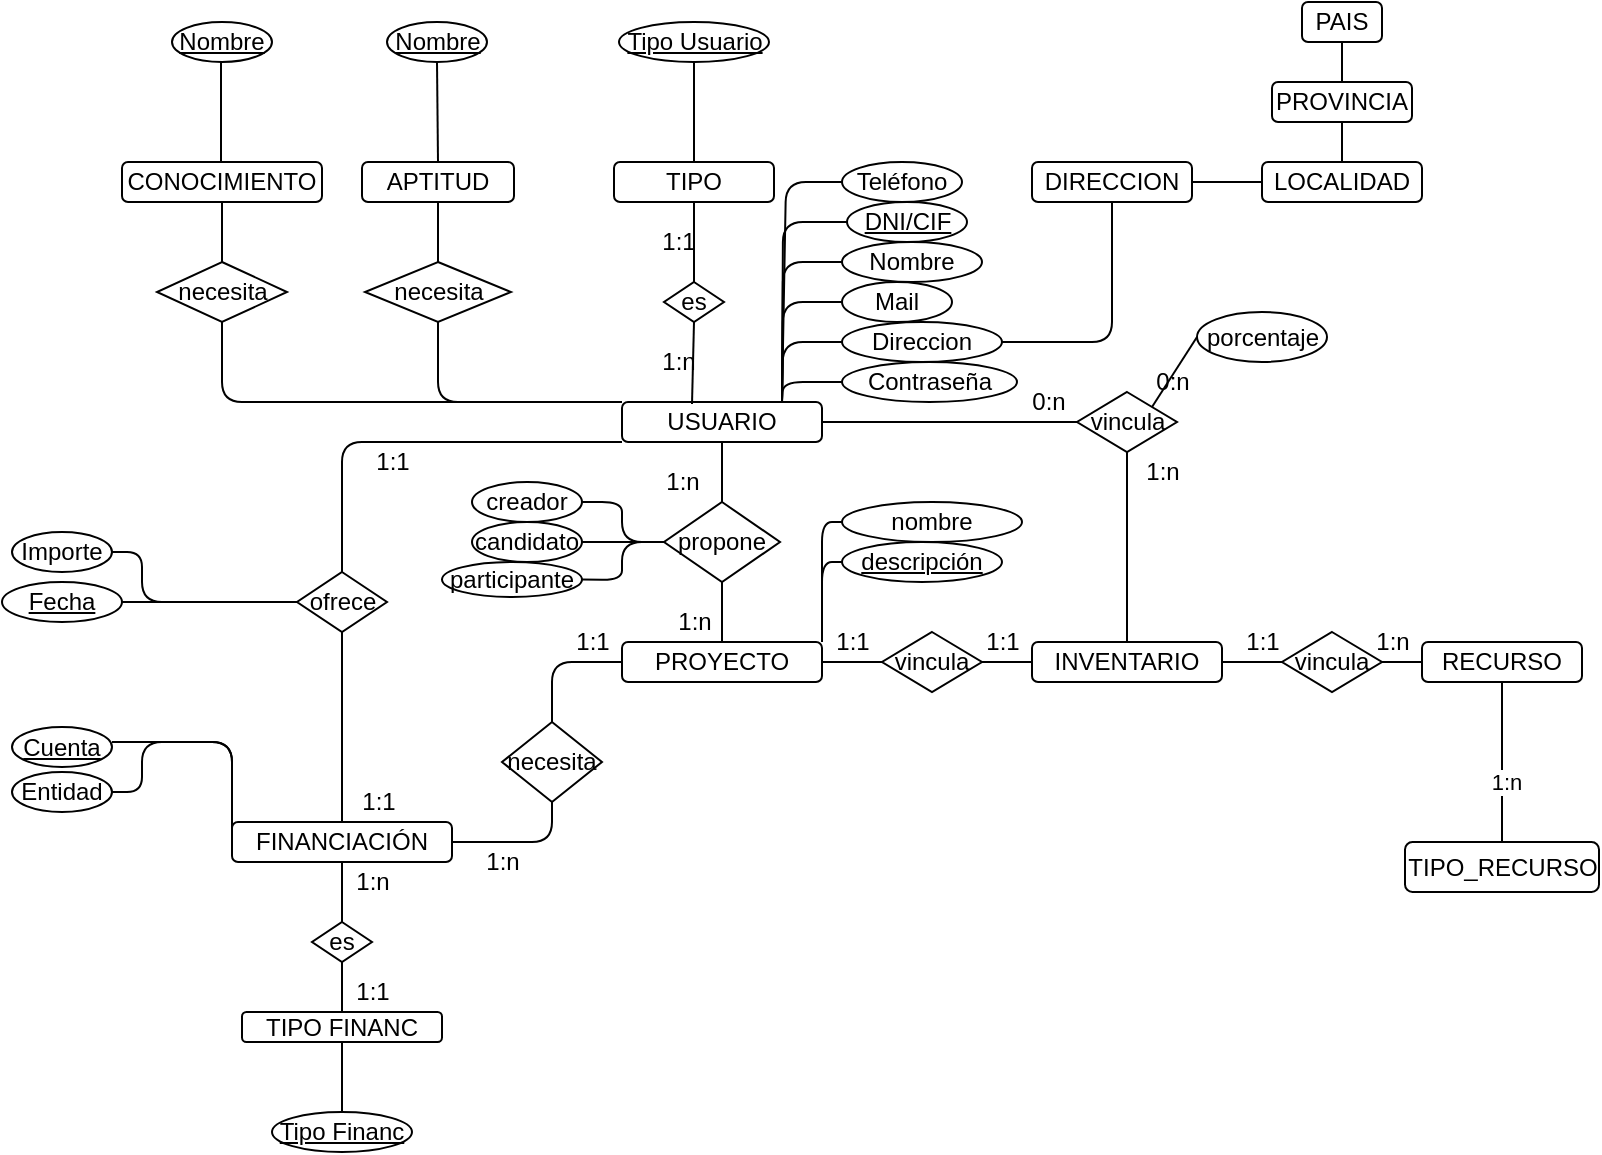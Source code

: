 <mxfile version="12.9.14" type="device"><diagram id="C5RBs43oDa-KdzZeNtuy" name="Page-1"><mxGraphModel dx="1408" dy="737" grid="1" gridSize="10" guides="1" tooltips="1" connect="1" arrows="1" fold="1" page="1" pageScale="1" pageWidth="827" pageHeight="1169" math="0" shadow="0"><root><mxCell id="WIyWlLk6GJQsqaUBKTNV-0"/><mxCell id="WIyWlLk6GJQsqaUBKTNV-1" parent="WIyWlLk6GJQsqaUBKTNV-0"/><mxCell id="WIyWlLk6GJQsqaUBKTNV-7" value="TIPO" style="rounded=1;whiteSpace=wrap;html=1;fontSize=12;glass=0;strokeWidth=1;shadow=0;" parent="WIyWlLk6GJQsqaUBKTNV-1" vertex="1"><mxGeometry x="316" y="130" width="80" height="20" as="geometry"/></mxCell><mxCell id="WIyWlLk6GJQsqaUBKTNV-11" value="PROYECTO" style="rounded=1;whiteSpace=wrap;html=1;fontSize=12;glass=0;strokeWidth=1;shadow=0;" parent="WIyWlLk6GJQsqaUBKTNV-1" vertex="1"><mxGeometry x="320" y="370" width="100" height="20" as="geometry"/></mxCell><mxCell id="WIyWlLk6GJQsqaUBKTNV-12" value="USUARIO" style="rounded=1;whiteSpace=wrap;html=1;fontSize=12;glass=0;strokeWidth=1;shadow=0;" parent="WIyWlLk6GJQsqaUBKTNV-1" vertex="1"><mxGeometry x="320" y="250" width="100" height="20" as="geometry"/></mxCell><mxCell id="FuMcdPX2V8KWVlKc8WxX-1" style="edgeStyle=orthogonalEdgeStyle;rounded=0;orthogonalLoop=1;jettySize=auto;html=1;exitX=0.5;exitY=1;exitDx=0;exitDy=0;" parent="WIyWlLk6GJQsqaUBKTNV-1" source="WIyWlLk6GJQsqaUBKTNV-11" target="WIyWlLk6GJQsqaUBKTNV-11" edge="1"><mxGeometry relative="1" as="geometry"/></mxCell><mxCell id="FuMcdPX2V8KWVlKc8WxX-4" value="FINANCIACIÓN" style="rounded=1;whiteSpace=wrap;html=1;" parent="WIyWlLk6GJQsqaUBKTNV-1" vertex="1"><mxGeometry x="125" y="460" width="110" height="20" as="geometry"/></mxCell><mxCell id="FuMcdPX2V8KWVlKc8WxX-6" value="APTITUD" style="rounded=1;whiteSpace=wrap;html=1;" parent="WIyWlLk6GJQsqaUBKTNV-1" vertex="1"><mxGeometry x="190" y="130" width="76" height="20" as="geometry"/></mxCell><mxCell id="FuMcdPX2V8KWVlKc8WxX-7" value="CONOCIMIENTO" style="rounded=1;whiteSpace=wrap;html=1;" parent="WIyWlLk6GJQsqaUBKTNV-1" vertex="1"><mxGeometry x="70" y="130" width="100" height="20" as="geometry"/></mxCell><mxCell id="FuMcdPX2V8KWVlKc8WxX-9" value="RECURSO" style="rounded=1;whiteSpace=wrap;html=1;" parent="WIyWlLk6GJQsqaUBKTNV-1" vertex="1"><mxGeometry x="720" y="370" width="80" height="20" as="geometry"/></mxCell><mxCell id="FuMcdPX2V8KWVlKc8WxX-10" value="INVENTARIO" style="rounded=1;whiteSpace=wrap;html=1;" parent="WIyWlLk6GJQsqaUBKTNV-1" vertex="1"><mxGeometry x="525" y="370" width="95" height="20" as="geometry"/></mxCell><mxCell id="FuMcdPX2V8KWVlKc8WxX-13" value="es" style="rhombus;whiteSpace=wrap;html=1;" parent="WIyWlLk6GJQsqaUBKTNV-1" vertex="1"><mxGeometry x="341" y="190" width="30" height="20" as="geometry"/></mxCell><mxCell id="FuMcdPX2V8KWVlKc8WxX-17" value="TIPO FINANC" style="rounded=1;whiteSpace=wrap;html=1;" parent="WIyWlLk6GJQsqaUBKTNV-1" vertex="1"><mxGeometry x="130" y="555" width="100" height="15" as="geometry"/></mxCell><mxCell id="FuMcdPX2V8KWVlKc8WxX-18" value="es" style="rhombus;whiteSpace=wrap;html=1;" parent="WIyWlLk6GJQsqaUBKTNV-1" vertex="1"><mxGeometry x="165" y="510" width="30" height="20" as="geometry"/></mxCell><mxCell id="FuMcdPX2V8KWVlKc8WxX-19" value="ofrece" style="rhombus;whiteSpace=wrap;html=1;" parent="WIyWlLk6GJQsqaUBKTNV-1" vertex="1"><mxGeometry x="157.5" y="335" width="45" height="30" as="geometry"/></mxCell><mxCell id="FuMcdPX2V8KWVlKc8WxX-20" value="necesita" style="rhombus;whiteSpace=wrap;html=1;" parent="WIyWlLk6GJQsqaUBKTNV-1" vertex="1"><mxGeometry x="260" y="410" width="50" height="40" as="geometry"/></mxCell><mxCell id="FuMcdPX2V8KWVlKc8WxX-22" value="propone" style="rhombus;whiteSpace=wrap;html=1;" parent="WIyWlLk6GJQsqaUBKTNV-1" vertex="1"><mxGeometry x="341" y="300" width="58" height="40" as="geometry"/></mxCell><mxCell id="FuMcdPX2V8KWVlKc8WxX-24" value="vincula" style="rhombus;whiteSpace=wrap;html=1;" parent="WIyWlLk6GJQsqaUBKTNV-1" vertex="1"><mxGeometry x="450" y="365" width="50" height="30" as="geometry"/></mxCell><mxCell id="FuMcdPX2V8KWVlKc8WxX-26" value="vincula" style="rhombus;whiteSpace=wrap;html=1;" parent="WIyWlLk6GJQsqaUBKTNV-1" vertex="1"><mxGeometry x="650" y="365" width="50" height="30" as="geometry"/></mxCell><mxCell id="FuMcdPX2V8KWVlKc8WxX-33" value="" style="endArrow=none;html=1;entryX=0.5;entryY=1;entryDx=0;entryDy=0;exitX=0.5;exitY=0;exitDx=0;exitDy=0;" parent="WIyWlLk6GJQsqaUBKTNV-1" target="WIyWlLk6GJQsqaUBKTNV-7" edge="1" source="FuMcdPX2V8KWVlKc8WxX-13"><mxGeometry width="50" height="50" relative="1" as="geometry"><mxPoint x="370" y="200" as="sourcePoint"/><mxPoint x="440" y="360" as="targetPoint"/><Array as="points"/></mxGeometry></mxCell><mxCell id="FuMcdPX2V8KWVlKc8WxX-34" value="" style="endArrow=none;html=1;exitX=0.35;exitY=0.05;exitDx=0;exitDy=0;exitPerimeter=0;entryX=0.5;entryY=1;entryDx=0;entryDy=0;" parent="WIyWlLk6GJQsqaUBKTNV-1" source="WIyWlLk6GJQsqaUBKTNV-12" target="FuMcdPX2V8KWVlKc8WxX-13" edge="1"><mxGeometry width="50" height="50" relative="1" as="geometry"><mxPoint x="390" y="410" as="sourcePoint"/><mxPoint x="356" y="220" as="targetPoint"/></mxGeometry></mxCell><mxCell id="FuMcdPX2V8KWVlKc8WxX-35" value="" style="endArrow=none;html=1;entryX=0.5;entryY=1;entryDx=0;entryDy=0;exitX=0.5;exitY=0;exitDx=0;exitDy=0;" parent="WIyWlLk6GJQsqaUBKTNV-1" source="FuMcdPX2V8KWVlKc8WxX-22" target="WIyWlLk6GJQsqaUBKTNV-12" edge="1"><mxGeometry width="50" height="50" relative="1" as="geometry"><mxPoint x="390" y="410" as="sourcePoint"/><mxPoint x="440" y="360" as="targetPoint"/></mxGeometry></mxCell><mxCell id="FuMcdPX2V8KWVlKc8WxX-36" value="" style="endArrow=none;html=1;entryX=0.5;entryY=1;entryDx=0;entryDy=0;exitX=0.5;exitY=0;exitDx=0;exitDy=0;" parent="WIyWlLk6GJQsqaUBKTNV-1" source="WIyWlLk6GJQsqaUBKTNV-11" target="FuMcdPX2V8KWVlKc8WxX-22" edge="1"><mxGeometry width="50" height="50" relative="1" as="geometry"><mxPoint x="390" y="410" as="sourcePoint"/><mxPoint x="440" y="360" as="targetPoint"/></mxGeometry></mxCell><mxCell id="FuMcdPX2V8KWVlKc8WxX-37" value="" style="endArrow=none;html=1;exitX=0;exitY=0.5;exitDx=0;exitDy=0;entryX=0.5;entryY=0;entryDx=0;entryDy=0;" parent="WIyWlLk6GJQsqaUBKTNV-1" source="WIyWlLk6GJQsqaUBKTNV-11" target="FuMcdPX2V8KWVlKc8WxX-20" edge="1"><mxGeometry width="50" height="50" relative="1" as="geometry"><mxPoint x="390" y="410" as="sourcePoint"/><mxPoint x="440" y="360" as="targetPoint"/><Array as="points"><mxPoint x="285" y="380"/></Array></mxGeometry></mxCell><mxCell id="FuMcdPX2V8KWVlKc8WxX-38" value="" style="endArrow=none;html=1;exitX=0.5;exitY=0;exitDx=0;exitDy=0;entryX=0.5;entryY=1;entryDx=0;entryDy=0;" parent="WIyWlLk6GJQsqaUBKTNV-1" source="FuMcdPX2V8KWVlKc8WxX-17" target="FuMcdPX2V8KWVlKc8WxX-18" edge="1"><mxGeometry width="50" height="50" relative="1" as="geometry"><mxPoint x="390" y="410" as="sourcePoint"/><mxPoint x="440" y="360" as="targetPoint"/></mxGeometry></mxCell><mxCell id="FuMcdPX2V8KWVlKc8WxX-39" value="" style="endArrow=none;html=1;exitX=0.5;exitY=0;exitDx=0;exitDy=0;" parent="WIyWlLk6GJQsqaUBKTNV-1" source="FuMcdPX2V8KWVlKc8WxX-18" target="FuMcdPX2V8KWVlKc8WxX-4" edge="1"><mxGeometry width="50" height="50" relative="1" as="geometry"><mxPoint x="170" y="520" as="sourcePoint"/><mxPoint x="220" y="470" as="targetPoint"/></mxGeometry></mxCell><mxCell id="FuMcdPX2V8KWVlKc8WxX-41" value="" style="endArrow=none;html=1;exitX=0.5;exitY=0;exitDx=0;exitDy=0;entryX=0.5;entryY=1;entryDx=0;entryDy=0;" parent="WIyWlLk6GJQsqaUBKTNV-1" source="FuMcdPX2V8KWVlKc8WxX-4" target="FuMcdPX2V8KWVlKc8WxX-19" edge="1"><mxGeometry width="50" height="50" relative="1" as="geometry"><mxPoint x="160" y="470" as="sourcePoint"/><mxPoint x="210" y="420" as="targetPoint"/></mxGeometry></mxCell><mxCell id="FuMcdPX2V8KWVlKc8WxX-42" value="" style="endArrow=none;html=1;entryX=0;entryY=1;entryDx=0;entryDy=0;exitX=0.5;exitY=0;exitDx=0;exitDy=0;" parent="WIyWlLk6GJQsqaUBKTNV-1" source="FuMcdPX2V8KWVlKc8WxX-19" target="WIyWlLk6GJQsqaUBKTNV-12" edge="1"><mxGeometry width="50" height="50" relative="1" as="geometry"><mxPoint x="180" y="300" as="sourcePoint"/><mxPoint x="290" y="280" as="targetPoint"/><Array as="points"><mxPoint x="180" y="270"/></Array></mxGeometry></mxCell><mxCell id="FuMcdPX2V8KWVlKc8WxX-43" value="" style="endArrow=none;html=1;exitX=1;exitY=0.5;exitDx=0;exitDy=0;entryX=0.5;entryY=1;entryDx=0;entryDy=0;" parent="WIyWlLk6GJQsqaUBKTNV-1" source="FuMcdPX2V8KWVlKc8WxX-4" target="FuMcdPX2V8KWVlKc8WxX-20" edge="1"><mxGeometry width="50" height="50" relative="1" as="geometry"><mxPoint x="390" y="410" as="sourcePoint"/><mxPoint x="440" y="360" as="targetPoint"/><Array as="points"><mxPoint x="285" y="470"/></Array></mxGeometry></mxCell><mxCell id="FuMcdPX2V8KWVlKc8WxX-44" value="" style="endArrow=none;html=1;entryX=0;entryY=0;entryDx=0;entryDy=0;exitX=0.5;exitY=1;exitDx=0;exitDy=0;" parent="WIyWlLk6GJQsqaUBKTNV-1" source="m3XkoikFdT-Geq0YP6kX-5" target="WIyWlLk6GJQsqaUBKTNV-12" edge="1"><mxGeometry width="50" height="50" relative="1" as="geometry"><mxPoint x="390" y="560" as="sourcePoint"/><mxPoint x="440" y="510" as="targetPoint"/><Array as="points"><mxPoint x="228" y="250"/></Array></mxGeometry></mxCell><mxCell id="FuMcdPX2V8KWVlKc8WxX-47" value="" style="endArrow=none;html=1;exitX=0.5;exitY=1;exitDx=0;exitDy=0;entryX=0;entryY=0;entryDx=0;entryDy=0;" parent="WIyWlLk6GJQsqaUBKTNV-1" source="m3XkoikFdT-Geq0YP6kX-7" target="WIyWlLk6GJQsqaUBKTNV-12" edge="1"><mxGeometry width="50" height="50" relative="1" as="geometry"><mxPoint x="550" y="570" as="sourcePoint"/><mxPoint x="600" y="520" as="targetPoint"/><Array as="points"><mxPoint x="120" y="250"/></Array></mxGeometry></mxCell><mxCell id="FuMcdPX2V8KWVlKc8WxX-48" value="" style="endArrow=none;html=1;exitX=1;exitY=0.5;exitDx=0;exitDy=0;" parent="WIyWlLk6GJQsqaUBKTNV-1" source="FuMcdPX2V8KWVlKc8WxX-26" target="FuMcdPX2V8KWVlKc8WxX-9" edge="1"><mxGeometry width="50" height="50" relative="1" as="geometry"><mxPoint x="680" y="410" as="sourcePoint"/><mxPoint x="710" y="380" as="targetPoint"/></mxGeometry></mxCell><mxCell id="FuMcdPX2V8KWVlKc8WxX-49" value="" style="endArrow=none;html=1;exitX=1;exitY=0.5;exitDx=0;exitDy=0;entryX=0;entryY=0.5;entryDx=0;entryDy=0;" parent="WIyWlLk6GJQsqaUBKTNV-1" source="FuMcdPX2V8KWVlKc8WxX-10" target="FuMcdPX2V8KWVlKc8WxX-26" edge="1"><mxGeometry width="50" height="50" relative="1" as="geometry"><mxPoint x="610" y="410" as="sourcePoint"/><mxPoint x="660" y="360" as="targetPoint"/></mxGeometry></mxCell><mxCell id="FuMcdPX2V8KWVlKc8WxX-50" value="" style="endArrow=none;html=1;exitX=1;exitY=0.5;exitDx=0;exitDy=0;entryX=0;entryY=0.5;entryDx=0;entryDy=0;" parent="WIyWlLk6GJQsqaUBKTNV-1" source="WIyWlLk6GJQsqaUBKTNV-11" target="FuMcdPX2V8KWVlKc8WxX-24" edge="1"><mxGeometry width="50" height="50" relative="1" as="geometry"><mxPoint x="410" y="410" as="sourcePoint"/><mxPoint x="460" y="360" as="targetPoint"/></mxGeometry></mxCell><mxCell id="FuMcdPX2V8KWVlKc8WxX-61" value="vincula" style="rhombus;whiteSpace=wrap;html=1;" parent="WIyWlLk6GJQsqaUBKTNV-1" vertex="1"><mxGeometry x="547.5" y="245" width="50" height="30" as="geometry"/></mxCell><mxCell id="FuMcdPX2V8KWVlKc8WxX-62" value="" style="endArrow=none;html=1;exitX=1;exitY=0.5;exitDx=0;exitDy=0;entryX=0;entryY=0.5;entryDx=0;entryDy=0;" parent="WIyWlLk6GJQsqaUBKTNV-1" source="WIyWlLk6GJQsqaUBKTNV-12" target="FuMcdPX2V8KWVlKc8WxX-61" edge="1"><mxGeometry width="50" height="50" relative="1" as="geometry"><mxPoint x="460" y="290" as="sourcePoint"/><mxPoint x="510" y="240" as="targetPoint"/></mxGeometry></mxCell><mxCell id="FuMcdPX2V8KWVlKc8WxX-63" value="" style="endArrow=none;html=1;entryX=0.5;entryY=1;entryDx=0;entryDy=0;exitX=0.5;exitY=0;exitDx=0;exitDy=0;" parent="WIyWlLk6GJQsqaUBKTNV-1" source="FuMcdPX2V8KWVlKc8WxX-10" target="FuMcdPX2V8KWVlKc8WxX-61" edge="1"><mxGeometry width="50" height="50" relative="1" as="geometry"><mxPoint x="565" y="366" as="sourcePoint"/><mxPoint x="590" y="300" as="targetPoint"/></mxGeometry></mxCell><mxCell id="FuMcdPX2V8KWVlKc8WxX-80" value="&lt;u&gt;Tipo Usuario&lt;/u&gt;" style="ellipse;whiteSpace=wrap;html=1;" parent="WIyWlLk6GJQsqaUBKTNV-1" vertex="1"><mxGeometry x="318.5" y="60" width="75" height="20" as="geometry"/></mxCell><mxCell id="FuMcdPX2V8KWVlKc8WxX-81" value="" style="endArrow=none;html=1;exitX=0.5;exitY=0;exitDx=0;exitDy=0;entryX=0.5;entryY=1;entryDx=0;entryDy=0;" parent="WIyWlLk6GJQsqaUBKTNV-1" source="WIyWlLk6GJQsqaUBKTNV-7" target="FuMcdPX2V8KWVlKc8WxX-80" edge="1"><mxGeometry width="50" height="50" relative="1" as="geometry"><mxPoint x="350" y="140" as="sourcePoint"/><mxPoint x="400" y="90" as="targetPoint"/></mxGeometry></mxCell><mxCell id="FuMcdPX2V8KWVlKc8WxX-83" value="Contraseña" style="ellipse;whiteSpace=wrap;html=1;" parent="WIyWlLk6GJQsqaUBKTNV-1" vertex="1"><mxGeometry x="430" y="230" width="87.5" height="20" as="geometry"/></mxCell><mxCell id="FuMcdPX2V8KWVlKc8WxX-84" value="Direccion" style="ellipse;whiteSpace=wrap;html=1;" parent="WIyWlLk6GJQsqaUBKTNV-1" vertex="1"><mxGeometry x="430" y="210" width="80" height="20" as="geometry"/></mxCell><mxCell id="FuMcdPX2V8KWVlKc8WxX-85" value="Mail" style="ellipse;whiteSpace=wrap;html=1;" parent="WIyWlLk6GJQsqaUBKTNV-1" vertex="1"><mxGeometry x="430" y="190" width="55" height="20" as="geometry"/></mxCell><mxCell id="FuMcdPX2V8KWVlKc8WxX-86" value="Nombre" style="ellipse;whiteSpace=wrap;html=1;" parent="WIyWlLk6GJQsqaUBKTNV-1" vertex="1"><mxGeometry x="430" y="170" width="70" height="20" as="geometry"/></mxCell><mxCell id="FuMcdPX2V8KWVlKc8WxX-87" value="&lt;u&gt;DNI/CIF&lt;/u&gt;" style="ellipse;whiteSpace=wrap;html=1;" parent="WIyWlLk6GJQsqaUBKTNV-1" vertex="1"><mxGeometry x="432.5" y="150" width="60" height="20" as="geometry"/></mxCell><mxCell id="FuMcdPX2V8KWVlKc8WxX-91" value="" style="endArrow=none;html=1;exitX=0;exitY=0;exitDx=0;exitDy=0;entryX=0;entryY=0.5;entryDx=0;entryDy=0;" parent="WIyWlLk6GJQsqaUBKTNV-1" target="FuMcdPX2V8KWVlKc8WxX-84" edge="1"><mxGeometry width="50" height="50" relative="1" as="geometry"><mxPoint x="400" y="250" as="sourcePoint"/><mxPoint x="475" y="190" as="targetPoint"/><Array as="points"><mxPoint x="400.5" y="220"/></Array></mxGeometry></mxCell><mxCell id="FuMcdPX2V8KWVlKc8WxX-92" value="" style="endArrow=none;html=1;exitX=0;exitY=0;exitDx=0;exitDy=0;entryX=0;entryY=0.5;entryDx=0;entryDy=0;" parent="WIyWlLk6GJQsqaUBKTNV-1" target="FuMcdPX2V8KWVlKc8WxX-85" edge="1"><mxGeometry width="50" height="50" relative="1" as="geometry"><mxPoint x="400" y="250" as="sourcePoint"/><mxPoint x="452.5" y="200" as="targetPoint"/><Array as="points"><mxPoint x="400.5" y="200"/></Array></mxGeometry></mxCell><mxCell id="FuMcdPX2V8KWVlKc8WxX-93" value="" style="endArrow=none;html=1;exitX=0;exitY=0;exitDx=0;exitDy=0;entryX=0;entryY=0.5;entryDx=0;entryDy=0;" parent="WIyWlLk6GJQsqaUBKTNV-1" target="FuMcdPX2V8KWVlKc8WxX-86" edge="1"><mxGeometry width="50" height="50" relative="1" as="geometry"><mxPoint x="400" y="250" as="sourcePoint"/><mxPoint x="467.5" y="210" as="targetPoint"/><Array as="points"><mxPoint x="400.5" y="180"/></Array></mxGeometry></mxCell><mxCell id="FuMcdPX2V8KWVlKc8WxX-94" value="" style="endArrow=none;html=1;exitX=0;exitY=0;exitDx=0;exitDy=0;entryX=0;entryY=0.5;entryDx=0;entryDy=0;" parent="WIyWlLk6GJQsqaUBKTNV-1" target="FuMcdPX2V8KWVlKc8WxX-87" edge="1"><mxGeometry width="50" height="50" relative="1" as="geometry"><mxPoint x="400" y="250" as="sourcePoint"/><mxPoint x="420" y="210" as="targetPoint"/><Array as="points"><mxPoint x="400.5" y="160"/></Array></mxGeometry></mxCell><mxCell id="FuMcdPX2V8KWVlKc8WxX-95" value="" style="endArrow=none;html=1;exitX=0;exitY=0;exitDx=0;exitDy=0;entryX=0;entryY=0.5;entryDx=0;entryDy=0;" parent="WIyWlLk6GJQsqaUBKTNV-1" target="FuMcdPX2V8KWVlKc8WxX-83" edge="1"><mxGeometry width="50" height="50" relative="1" as="geometry"><mxPoint x="400" y="250" as="sourcePoint"/><mxPoint x="712.5" y="370" as="targetPoint"/><Array as="points"><mxPoint x="400.5" y="240"/></Array></mxGeometry></mxCell><mxCell id="FuMcdPX2V8KWVlKc8WxX-97" value="&lt;u&gt;Tipo Financ&lt;/u&gt;" style="ellipse;whiteSpace=wrap;html=1;" parent="WIyWlLk6GJQsqaUBKTNV-1" vertex="1"><mxGeometry x="145" y="605" width="70" height="20" as="geometry"/></mxCell><mxCell id="FuMcdPX2V8KWVlKc8WxX-98" value="" style="endArrow=none;html=1;entryX=0.5;entryY=1;entryDx=0;entryDy=0;exitX=0.5;exitY=0;exitDx=0;exitDy=0;" parent="WIyWlLk6GJQsqaUBKTNV-1" source="FuMcdPX2V8KWVlKc8WxX-97" target="FuMcdPX2V8KWVlKc8WxX-17" edge="1"><mxGeometry width="50" height="50" relative="1" as="geometry"><mxPoint x="170" y="620" as="sourcePoint"/><mxPoint x="220" y="570" as="targetPoint"/></mxGeometry></mxCell><mxCell id="FuMcdPX2V8KWVlKc8WxX-102" value="&lt;u&gt;Fecha&lt;/u&gt;" style="ellipse;whiteSpace=wrap;html=1;" parent="WIyWlLk6GJQsqaUBKTNV-1" vertex="1"><mxGeometry x="10" y="340" width="60" height="20" as="geometry"/></mxCell><mxCell id="FuMcdPX2V8KWVlKc8WxX-103" value="Importe" style="ellipse;whiteSpace=wrap;html=1;" parent="WIyWlLk6GJQsqaUBKTNV-1" vertex="1"><mxGeometry x="15" y="315" width="50" height="20" as="geometry"/></mxCell><mxCell id="FuMcdPX2V8KWVlKc8WxX-104" value="Entidad" style="ellipse;whiteSpace=wrap;html=1;" parent="WIyWlLk6GJQsqaUBKTNV-1" vertex="1"><mxGeometry x="15" y="435" width="50" height="20" as="geometry"/></mxCell><mxCell id="FuMcdPX2V8KWVlKc8WxX-105" value="Cuenta" style="ellipse;whiteSpace=wrap;html=1;fontStyle=4" parent="WIyWlLk6GJQsqaUBKTNV-1" vertex="1"><mxGeometry x="15" y="412.5" width="50" height="20" as="geometry"/></mxCell><mxCell id="FuMcdPX2V8KWVlKc8WxX-107" value="" style="endArrow=none;html=1;exitX=0;exitY=0.5;exitDx=0;exitDy=0;" parent="WIyWlLk6GJQsqaUBKTNV-1" source="FuMcdPX2V8KWVlKc8WxX-4" edge="1"><mxGeometry width="50" height="50" relative="1" as="geometry"><mxPoint x="90" y="390" as="sourcePoint"/><mxPoint x="65" y="420" as="targetPoint"/><Array as="points"><mxPoint x="125" y="420"/></Array></mxGeometry></mxCell><mxCell id="FuMcdPX2V8KWVlKc8WxX-110" value="" style="endArrow=none;html=1;entryX=1;entryY=0.5;entryDx=0;entryDy=0;" parent="WIyWlLk6GJQsqaUBKTNV-1" target="FuMcdPX2V8KWVlKc8WxX-104" edge="1"><mxGeometry width="50" height="50" relative="1" as="geometry"><mxPoint x="125" y="470" as="sourcePoint"/><mxPoint x="440" y="360" as="targetPoint"/><Array as="points"><mxPoint x="125" y="420"/><mxPoint x="80" y="420"/><mxPoint x="80" y="445"/></Array></mxGeometry></mxCell><mxCell id="FuMcdPX2V8KWVlKc8WxX-113" value="&lt;u&gt;descripción&lt;/u&gt;" style="ellipse;whiteSpace=wrap;html=1;" parent="WIyWlLk6GJQsqaUBKTNV-1" vertex="1"><mxGeometry x="430" y="320" width="80" height="20" as="geometry"/></mxCell><mxCell id="FuMcdPX2V8KWVlKc8WxX-114" value="nombre" style="ellipse;whiteSpace=wrap;html=1;" parent="WIyWlLk6GJQsqaUBKTNV-1" vertex="1"><mxGeometry x="430" y="300" width="90" height="20" as="geometry"/></mxCell><mxCell id="FuMcdPX2V8KWVlKc8WxX-115" value="" style="endArrow=none;html=1;exitX=1;exitY=0;exitDx=0;exitDy=0;entryX=0;entryY=0.5;entryDx=0;entryDy=0;" parent="WIyWlLk6GJQsqaUBKTNV-1" source="WIyWlLk6GJQsqaUBKTNV-11" target="FuMcdPX2V8KWVlKc8WxX-114" edge="1"><mxGeometry width="50" height="50" relative="1" as="geometry"><mxPoint x="390" y="410" as="sourcePoint"/><mxPoint x="440" y="360" as="targetPoint"/><Array as="points"><mxPoint x="420" y="310"/></Array></mxGeometry></mxCell><mxCell id="FuMcdPX2V8KWVlKc8WxX-116" value="" style="endArrow=none;html=1;exitX=1;exitY=0;exitDx=0;exitDy=0;entryX=0;entryY=0.5;entryDx=0;entryDy=0;" parent="WIyWlLk6GJQsqaUBKTNV-1" source="WIyWlLk6GJQsqaUBKTNV-11" target="FuMcdPX2V8KWVlKc8WxX-113" edge="1"><mxGeometry width="50" height="50" relative="1" as="geometry"><mxPoint x="430" y="390" as="sourcePoint"/><mxPoint x="480" y="340" as="targetPoint"/><Array as="points"><mxPoint x="420" y="330"/></Array></mxGeometry></mxCell><mxCell id="FuMcdPX2V8KWVlKc8WxX-117" value="Teléfono" style="ellipse;whiteSpace=wrap;html=1;" parent="WIyWlLk6GJQsqaUBKTNV-1" vertex="1"><mxGeometry x="430" y="130" width="60" height="20" as="geometry"/></mxCell><mxCell id="FuMcdPX2V8KWVlKc8WxX-132" value="&lt;u&gt;Nombre&lt;/u&gt;" style="ellipse;whiteSpace=wrap;html=1;" parent="WIyWlLk6GJQsqaUBKTNV-1" vertex="1"><mxGeometry x="202.5" y="60" width="50" height="20" as="geometry"/></mxCell><mxCell id="FuMcdPX2V8KWVlKc8WxX-133" value="" style="endArrow=none;html=1;entryX=0.5;entryY=0;entryDx=0;entryDy=0;exitX=0.5;exitY=1;exitDx=0;exitDy=0;" parent="WIyWlLk6GJQsqaUBKTNV-1" source="FuMcdPX2V8KWVlKc8WxX-132" target="FuMcdPX2V8KWVlKc8WxX-6" edge="1"><mxGeometry width="50" height="50" relative="1" as="geometry"><mxPoint x="230" y="100" as="sourcePoint"/><mxPoint x="230" y="130" as="targetPoint"/></mxGeometry></mxCell><mxCell id="FuMcdPX2V8KWVlKc8WxX-147" value="1:1" style="text;html=1;align=center;verticalAlign=middle;resizable=0;points=[];autosize=1;" parent="WIyWlLk6GJQsqaUBKTNV-1" vertex="1"><mxGeometry x="180" y="535" width="30" height="20" as="geometry"/></mxCell><mxCell id="FuMcdPX2V8KWVlKc8WxX-148" value="1:n" style="text;html=1;align=center;verticalAlign=middle;resizable=0;points=[];autosize=1;" parent="WIyWlLk6GJQsqaUBKTNV-1" vertex="1"><mxGeometry x="180" y="480" width="30" height="20" as="geometry"/></mxCell><mxCell id="FuMcdPX2V8KWVlKc8WxX-159" value="1:1" style="text;html=1;align=center;verticalAlign=middle;resizable=0;points=[];autosize=1;" parent="WIyWlLk6GJQsqaUBKTNV-1" vertex="1"><mxGeometry x="332.5" y="160" width="30" height="20" as="geometry"/></mxCell><mxCell id="FuMcdPX2V8KWVlKc8WxX-160" value="1:n" style="text;html=1;align=center;verticalAlign=middle;resizable=0;points=[];autosize=1;" parent="WIyWlLk6GJQsqaUBKTNV-1" vertex="1"><mxGeometry x="332.5" y="220" width="30" height="20" as="geometry"/></mxCell><mxCell id="FuMcdPX2V8KWVlKc8WxX-161" value="0:n" style="text;html=1;align=center;verticalAlign=middle;resizable=0;points=[];autosize=1;" parent="WIyWlLk6GJQsqaUBKTNV-1" vertex="1"><mxGeometry x="517.5" y="240" width="30" height="20" as="geometry"/></mxCell><mxCell id="FuMcdPX2V8KWVlKc8WxX-162" value="1:n" style="text;html=1;align=center;verticalAlign=middle;resizable=0;points=[];autosize=1;" parent="WIyWlLk6GJQsqaUBKTNV-1" vertex="1"><mxGeometry x="575" y="275" width="30" height="20" as="geometry"/></mxCell><mxCell id="FuMcdPX2V8KWVlKc8WxX-163" value="1:n" style="text;html=1;align=center;verticalAlign=middle;resizable=0;points=[];autosize=1;" parent="WIyWlLk6GJQsqaUBKTNV-1" vertex="1"><mxGeometry x="690" y="360" width="30" height="20" as="geometry"/></mxCell><mxCell id="FuMcdPX2V8KWVlKc8WxX-165" value="1:1" style="text;html=1;align=center;verticalAlign=middle;resizable=0;points=[];autosize=1;" parent="WIyWlLk6GJQsqaUBKTNV-1" vertex="1"><mxGeometry x="625" y="360" width="30" height="20" as="geometry"/></mxCell><mxCell id="FuMcdPX2V8KWVlKc8WxX-170" value="1:1" style="text;html=1;align=center;verticalAlign=middle;resizable=0;points=[];autosize=1;" parent="WIyWlLk6GJQsqaUBKTNV-1" vertex="1"><mxGeometry x="420" y="360" width="30" height="20" as="geometry"/></mxCell><mxCell id="FuMcdPX2V8KWVlKc8WxX-172" value="1:n" style="text;html=1;align=center;verticalAlign=middle;resizable=0;points=[];autosize=1;" parent="WIyWlLk6GJQsqaUBKTNV-1" vertex="1"><mxGeometry x="335" y="280" width="30" height="20" as="geometry"/></mxCell><mxCell id="FuMcdPX2V8KWVlKc8WxX-173" value="1:n" style="text;html=1;align=center;verticalAlign=middle;resizable=0;points=[];autosize=1;" parent="WIyWlLk6GJQsqaUBKTNV-1" vertex="1"><mxGeometry x="341" y="350" width="30" height="20" as="geometry"/></mxCell><mxCell id="FuMcdPX2V8KWVlKc8WxX-174" value="1:n" style="text;html=1;align=center;verticalAlign=middle;resizable=0;points=[];autosize=1;" parent="WIyWlLk6GJQsqaUBKTNV-1" vertex="1"><mxGeometry x="245" y="470" width="30" height="20" as="geometry"/></mxCell><mxCell id="FuMcdPX2V8KWVlKc8WxX-175" value="1:1" style="text;html=1;align=center;verticalAlign=middle;resizable=0;points=[];autosize=1;" parent="WIyWlLk6GJQsqaUBKTNV-1" vertex="1"><mxGeometry x="290" y="360" width="30" height="20" as="geometry"/></mxCell><mxCell id="FuMcdPX2V8KWVlKc8WxX-176" value="1:1" style="text;html=1;align=center;verticalAlign=middle;resizable=0;points=[];autosize=1;" parent="WIyWlLk6GJQsqaUBKTNV-1" vertex="1"><mxGeometry x="190" y="270" width="30" height="20" as="geometry"/></mxCell><mxCell id="FuMcdPX2V8KWVlKc8WxX-179" value="1:1" style="text;html=1;align=center;verticalAlign=middle;resizable=0;points=[];autosize=1;" parent="WIyWlLk6GJQsqaUBKTNV-1" vertex="1"><mxGeometry x="182.5" y="440" width="30" height="20" as="geometry"/></mxCell><mxCell id="m3XkoikFdT-Geq0YP6kX-1" value="" style="endArrow=none;html=1;entryX=1;entryY=0.5;entryDx=0;entryDy=0;exitX=0;exitY=0.5;exitDx=0;exitDy=0;" edge="1" parent="WIyWlLk6GJQsqaUBKTNV-1" source="FuMcdPX2V8KWVlKc8WxX-19" target="FuMcdPX2V8KWVlKc8WxX-103"><mxGeometry width="50" height="50" relative="1" as="geometry"><mxPoint x="390" y="500" as="sourcePoint"/><mxPoint x="440" y="450" as="targetPoint"/><Array as="points"><mxPoint x="80" y="350"/><mxPoint x="80" y="325"/></Array></mxGeometry></mxCell><mxCell id="m3XkoikFdT-Geq0YP6kX-2" value="" style="endArrow=none;html=1;entryX=0;entryY=0.5;entryDx=0;entryDy=0;exitX=1;exitY=0.5;exitDx=0;exitDy=0;" edge="1" parent="WIyWlLk6GJQsqaUBKTNV-1" source="FuMcdPX2V8KWVlKc8WxX-102" target="FuMcdPX2V8KWVlKc8WxX-19"><mxGeometry width="50" height="50" relative="1" as="geometry"><mxPoint x="390" y="500" as="sourcePoint"/><mxPoint x="440" y="450" as="targetPoint"/></mxGeometry></mxCell><mxCell id="m3XkoikFdT-Geq0YP6kX-3" value="&lt;u&gt;Nombre&lt;/u&gt;" style="ellipse;whiteSpace=wrap;html=1;" vertex="1" parent="WIyWlLk6GJQsqaUBKTNV-1"><mxGeometry x="95" y="60" width="50" height="20" as="geometry"/></mxCell><mxCell id="m3XkoikFdT-Geq0YP6kX-4" value="" style="endArrow=none;html=1;exitX=0.55;exitY=1;exitDx=0;exitDy=0;exitPerimeter=0;" edge="1" parent="WIyWlLk6GJQsqaUBKTNV-1"><mxGeometry width="50" height="50" relative="1" as="geometry"><mxPoint x="119.5" y="80" as="sourcePoint"/><mxPoint x="119.5" y="130" as="targetPoint"/></mxGeometry></mxCell><mxCell id="m3XkoikFdT-Geq0YP6kX-5" value="necesita" style="rhombus;whiteSpace=wrap;html=1;" vertex="1" parent="WIyWlLk6GJQsqaUBKTNV-1"><mxGeometry x="191.5" y="180" width="73" height="30" as="geometry"/></mxCell><mxCell id="m3XkoikFdT-Geq0YP6kX-6" value="" style="endArrow=none;html=1;entryX=0.5;entryY=0;entryDx=0;entryDy=0;exitX=0.5;exitY=1;exitDx=0;exitDy=0;" edge="1" parent="WIyWlLk6GJQsqaUBKTNV-1" source="FuMcdPX2V8KWVlKc8WxX-6" target="m3XkoikFdT-Geq0YP6kX-5"><mxGeometry width="50" height="50" relative="1" as="geometry"><mxPoint x="228" y="150" as="sourcePoint"/><mxPoint x="320" y="250" as="targetPoint"/><Array as="points"/></mxGeometry></mxCell><mxCell id="m3XkoikFdT-Geq0YP6kX-7" value="necesita" style="rhombus;whiteSpace=wrap;html=1;" vertex="1" parent="WIyWlLk6GJQsqaUBKTNV-1"><mxGeometry x="87.5" y="180" width="65" height="30" as="geometry"/></mxCell><mxCell id="m3XkoikFdT-Geq0YP6kX-8" value="" style="endArrow=none;html=1;exitX=0.5;exitY=1;exitDx=0;exitDy=0;entryX=0.5;entryY=0;entryDx=0;entryDy=0;" edge="1" parent="WIyWlLk6GJQsqaUBKTNV-1" source="FuMcdPX2V8KWVlKc8WxX-7" target="m3XkoikFdT-Geq0YP6kX-7"><mxGeometry width="50" height="50" relative="1" as="geometry"><mxPoint x="120" y="150" as="sourcePoint"/><mxPoint x="320" y="250" as="targetPoint"/><Array as="points"/></mxGeometry></mxCell><mxCell id="m3XkoikFdT-Geq0YP6kX-9" value="" style="endArrow=none;html=1;entryX=0;entryY=0.5;entryDx=0;entryDy=0;" edge="1" parent="WIyWlLk6GJQsqaUBKTNV-1" target="FuMcdPX2V8KWVlKc8WxX-117"><mxGeometry width="50" height="50" relative="1" as="geometry"><mxPoint x="400" y="249" as="sourcePoint"/><mxPoint x="510" y="350" as="targetPoint"/><Array as="points"><mxPoint x="402" y="140"/></Array></mxGeometry></mxCell><mxCell id="m3XkoikFdT-Geq0YP6kX-10" value="candidato" style="ellipse;whiteSpace=wrap;html=1;" vertex="1" parent="WIyWlLk6GJQsqaUBKTNV-1"><mxGeometry x="245" y="310" width="55" height="20" as="geometry"/></mxCell><mxCell id="m3XkoikFdT-Geq0YP6kX-12" value="creador" style="ellipse;whiteSpace=wrap;html=1;" vertex="1" parent="WIyWlLk6GJQsqaUBKTNV-1"><mxGeometry x="245" y="290" width="55" height="20" as="geometry"/></mxCell><mxCell id="m3XkoikFdT-Geq0YP6kX-13" value="participante" style="ellipse;whiteSpace=wrap;html=1;" vertex="1" parent="WIyWlLk6GJQsqaUBKTNV-1"><mxGeometry x="230" y="330" width="70" height="17.5" as="geometry"/></mxCell><mxCell id="m3XkoikFdT-Geq0YP6kX-15" value="" style="endArrow=none;html=1;exitX=1;exitY=0.5;exitDx=0;exitDy=0;" edge="1" parent="WIyWlLk6GJQsqaUBKTNV-1" source="m3XkoikFdT-Geq0YP6kX-10"><mxGeometry width="50" height="50" relative="1" as="geometry"><mxPoint x="460" y="400" as="sourcePoint"/><mxPoint x="340" y="320" as="targetPoint"/></mxGeometry></mxCell><mxCell id="m3XkoikFdT-Geq0YP6kX-16" value="" style="endArrow=none;html=1;exitX=0;exitY=0.5;exitDx=0;exitDy=0;entryX=1;entryY=0.5;entryDx=0;entryDy=0;" edge="1" parent="WIyWlLk6GJQsqaUBKTNV-1" source="FuMcdPX2V8KWVlKc8WxX-22" target="m3XkoikFdT-Geq0YP6kX-13"><mxGeometry width="50" height="50" relative="1" as="geometry"><mxPoint x="460" y="400" as="sourcePoint"/><mxPoint x="510" y="350" as="targetPoint"/><Array as="points"><mxPoint x="320" y="320"/><mxPoint x="320" y="339"/></Array></mxGeometry></mxCell><mxCell id="m3XkoikFdT-Geq0YP6kX-17" value="" style="endArrow=none;html=1;exitX=0;exitY=0.5;exitDx=0;exitDy=0;entryX=1;entryY=0.5;entryDx=0;entryDy=0;" edge="1" parent="WIyWlLk6GJQsqaUBKTNV-1" source="FuMcdPX2V8KWVlKc8WxX-22" target="m3XkoikFdT-Geq0YP6kX-12"><mxGeometry width="50" height="50" relative="1" as="geometry"><mxPoint x="390" y="510" as="sourcePoint"/><mxPoint x="440" y="460" as="targetPoint"/><Array as="points"><mxPoint x="320" y="320"/><mxPoint x="320" y="300"/></Array></mxGeometry></mxCell><mxCell id="m3XkoikFdT-Geq0YP6kX-18" value="" style="endArrow=none;html=1;exitX=1;exitY=0;exitDx=0;exitDy=0;entryX=0;entryY=0.5;entryDx=0;entryDy=0;" edge="1" parent="WIyWlLk6GJQsqaUBKTNV-1" source="FuMcdPX2V8KWVlKc8WxX-61" target="m3XkoikFdT-Geq0YP6kX-19"><mxGeometry width="50" height="50" relative="1" as="geometry"><mxPoint x="630" y="220" as="sourcePoint"/><mxPoint x="610" y="220" as="targetPoint"/></mxGeometry></mxCell><mxCell id="m3XkoikFdT-Geq0YP6kX-19" value="porcentaje" style="ellipse;whiteSpace=wrap;html=1;" vertex="1" parent="WIyWlLk6GJQsqaUBKTNV-1"><mxGeometry x="607.5" y="205" width="65" height="25" as="geometry"/></mxCell><mxCell id="m3XkoikFdT-Geq0YP6kX-21" value="0:n" style="text;html=1;align=center;verticalAlign=middle;resizable=0;points=[];autosize=1;" vertex="1" parent="WIyWlLk6GJQsqaUBKTNV-1"><mxGeometry x="580" y="230" width="30" height="20" as="geometry"/></mxCell><mxCell id="m3XkoikFdT-Geq0YP6kX-23" value="" style="endArrow=none;html=1;exitX=1;exitY=0.5;exitDx=0;exitDy=0;entryX=0;entryY=0.5;entryDx=0;entryDy=0;" edge="1" parent="WIyWlLk6GJQsqaUBKTNV-1" source="FuMcdPX2V8KWVlKc8WxX-24" target="FuMcdPX2V8KWVlKc8WxX-10"><mxGeometry width="50" height="50" relative="1" as="geometry"><mxPoint x="500" y="510" as="sourcePoint"/><mxPoint x="550" y="460" as="targetPoint"/></mxGeometry></mxCell><mxCell id="m3XkoikFdT-Geq0YP6kX-24" value="1:1" style="text;html=1;align=center;verticalAlign=middle;resizable=0;points=[];autosize=1;" vertex="1" parent="WIyWlLk6GJQsqaUBKTNV-1"><mxGeometry x="495" y="360" width="30" height="20" as="geometry"/></mxCell><mxCell id="m3XkoikFdT-Geq0YP6kX-25" value="TIPO_RECURSO" style="rounded=1;whiteSpace=wrap;html=1;" vertex="1" parent="WIyWlLk6GJQsqaUBKTNV-1"><mxGeometry x="711.5" y="470" width="97" height="25" as="geometry"/></mxCell><mxCell id="m3XkoikFdT-Geq0YP6kX-26" value="" style="endArrow=none;html=1;entryX=0.5;entryY=1;entryDx=0;entryDy=0;exitX=0.5;exitY=0;exitDx=0;exitDy=0;" edge="1" parent="WIyWlLk6GJQsqaUBKTNV-1" source="m3XkoikFdT-Geq0YP6kX-25" target="FuMcdPX2V8KWVlKc8WxX-9"><mxGeometry width="50" height="50" relative="1" as="geometry"><mxPoint x="740" y="460" as="sourcePoint"/><mxPoint x="790" y="410" as="targetPoint"/></mxGeometry></mxCell><mxCell id="m3XkoikFdT-Geq0YP6kX-27" value="1:n" style="edgeLabel;html=1;align=center;verticalAlign=middle;resizable=0;points=[];" vertex="1" connectable="0" parent="m3XkoikFdT-Geq0YP6kX-26"><mxGeometry x="-0.25" y="-2" relative="1" as="geometry"><mxPoint as="offset"/></mxGeometry></mxCell><mxCell id="m3XkoikFdT-Geq0YP6kX-28" value="PAIS" style="rounded=1;whiteSpace=wrap;html=1;" vertex="1" parent="WIyWlLk6GJQsqaUBKTNV-1"><mxGeometry x="660" y="50" width="40" height="20" as="geometry"/></mxCell><mxCell id="m3XkoikFdT-Geq0YP6kX-29" value="PROVINCIA" style="rounded=1;whiteSpace=wrap;html=1;" vertex="1" parent="WIyWlLk6GJQsqaUBKTNV-1"><mxGeometry x="645" y="90" width="70" height="20" as="geometry"/></mxCell><mxCell id="m3XkoikFdT-Geq0YP6kX-31" value="LOCALIDAD" style="rounded=1;whiteSpace=wrap;html=1;" vertex="1" parent="WIyWlLk6GJQsqaUBKTNV-1"><mxGeometry x="640" y="130" width="80" height="20" as="geometry"/></mxCell><mxCell id="m3XkoikFdT-Geq0YP6kX-32" value="DIRECCION" style="rounded=1;whiteSpace=wrap;html=1;" vertex="1" parent="WIyWlLk6GJQsqaUBKTNV-1"><mxGeometry x="525" y="130" width="80" height="20" as="geometry"/></mxCell><mxCell id="m3XkoikFdT-Geq0YP6kX-33" value="" style="endArrow=none;html=1;entryX=0.5;entryY=1;entryDx=0;entryDy=0;exitX=0.5;exitY=0;exitDx=0;exitDy=0;" edge="1" parent="WIyWlLk6GJQsqaUBKTNV-1" source="m3XkoikFdT-Geq0YP6kX-29" target="m3XkoikFdT-Geq0YP6kX-28"><mxGeometry width="50" height="50" relative="1" as="geometry"><mxPoint x="660" y="90" as="sourcePoint"/><mxPoint x="510" y="350" as="targetPoint"/></mxGeometry></mxCell><mxCell id="m3XkoikFdT-Geq0YP6kX-34" value="" style="endArrow=none;html=1;entryX=0.5;entryY=1;entryDx=0;entryDy=0;exitX=0.5;exitY=0;exitDx=0;exitDy=0;" edge="1" parent="WIyWlLk6GJQsqaUBKTNV-1" source="m3XkoikFdT-Geq0YP6kX-31" target="m3XkoikFdT-Geq0YP6kX-29"><mxGeometry width="50" height="50" relative="1" as="geometry"><mxPoint x="675" y="130" as="sourcePoint"/><mxPoint x="710" y="110" as="targetPoint"/></mxGeometry></mxCell><mxCell id="m3XkoikFdT-Geq0YP6kX-35" value="" style="endArrow=none;html=1;exitX=1;exitY=0.5;exitDx=0;exitDy=0;entryX=0;entryY=0.5;entryDx=0;entryDy=0;" edge="1" parent="WIyWlLk6GJQsqaUBKTNV-1" source="m3XkoikFdT-Geq0YP6kX-32" target="m3XkoikFdT-Geq0YP6kX-31"><mxGeometry width="50" height="50" relative="1" as="geometry"><mxPoint x="720" y="220" as="sourcePoint"/><mxPoint x="770" y="170" as="targetPoint"/></mxGeometry></mxCell><mxCell id="m3XkoikFdT-Geq0YP6kX-36" value="" style="endArrow=none;html=1;exitX=1;exitY=0.5;exitDx=0;exitDy=0;entryX=0.5;entryY=1;entryDx=0;entryDy=0;" edge="1" parent="WIyWlLk6GJQsqaUBKTNV-1" source="FuMcdPX2V8KWVlKc8WxX-84" target="m3XkoikFdT-Geq0YP6kX-32"><mxGeometry width="50" height="50" relative="1" as="geometry"><mxPoint x="540" y="220" as="sourcePoint"/><mxPoint x="590" y="170" as="targetPoint"/><Array as="points"><mxPoint x="565" y="220"/></Array></mxGeometry></mxCell></root></mxGraphModel></diagram></mxfile>